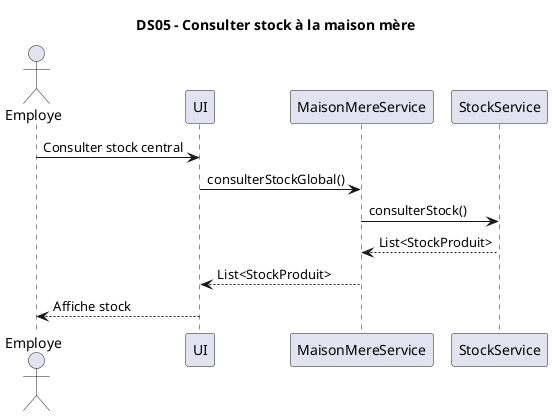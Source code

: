 @startuml

title DS05 – Consulter stock à la maison mère

actor Employe
participant UI
participant MaisonMereService
participant StockService

Employe -> UI : Consulter stock central
UI -> MaisonMereService : consulterStockGlobal()
MaisonMereService -> StockService : consulterStock()
StockService --> MaisonMereService : List<StockProduit>
MaisonMereService --> UI : List<StockProduit>
UI --> Employe : Affiche stock

@enduml
